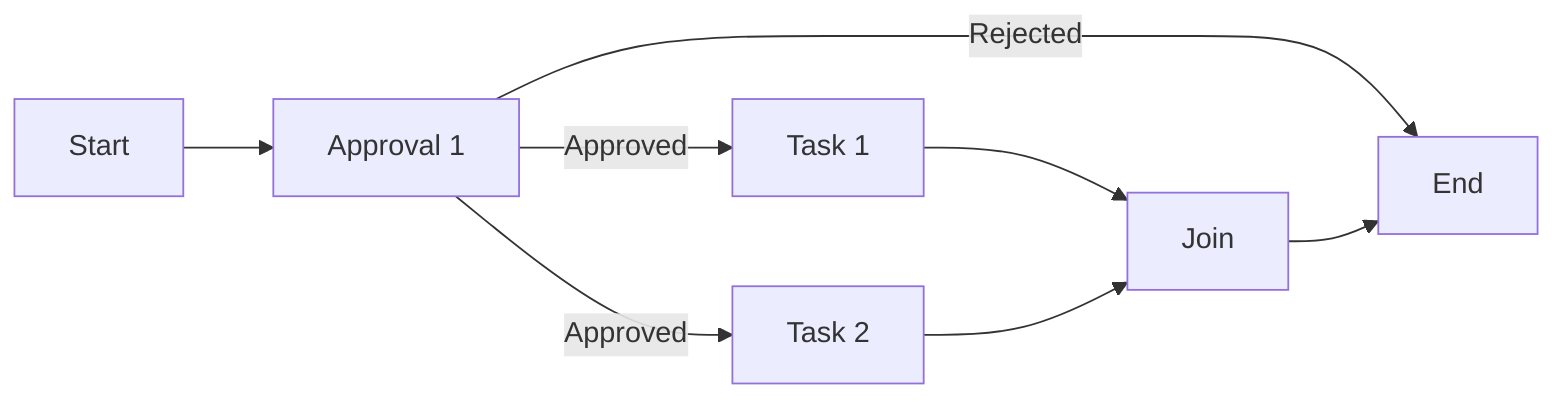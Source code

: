 graph LR
  S0[Start]
  A1[Approval 1]
  T1[Task 1]
  T2[Task 2]
  J0[Join]
  E0[End]
  
  S0-->A1
  A1--Rejected-->E0
  A1--Approved-->T1
  A1--Approved-->T2
  T1-->J0
  T2-->J0
  J0-->E0